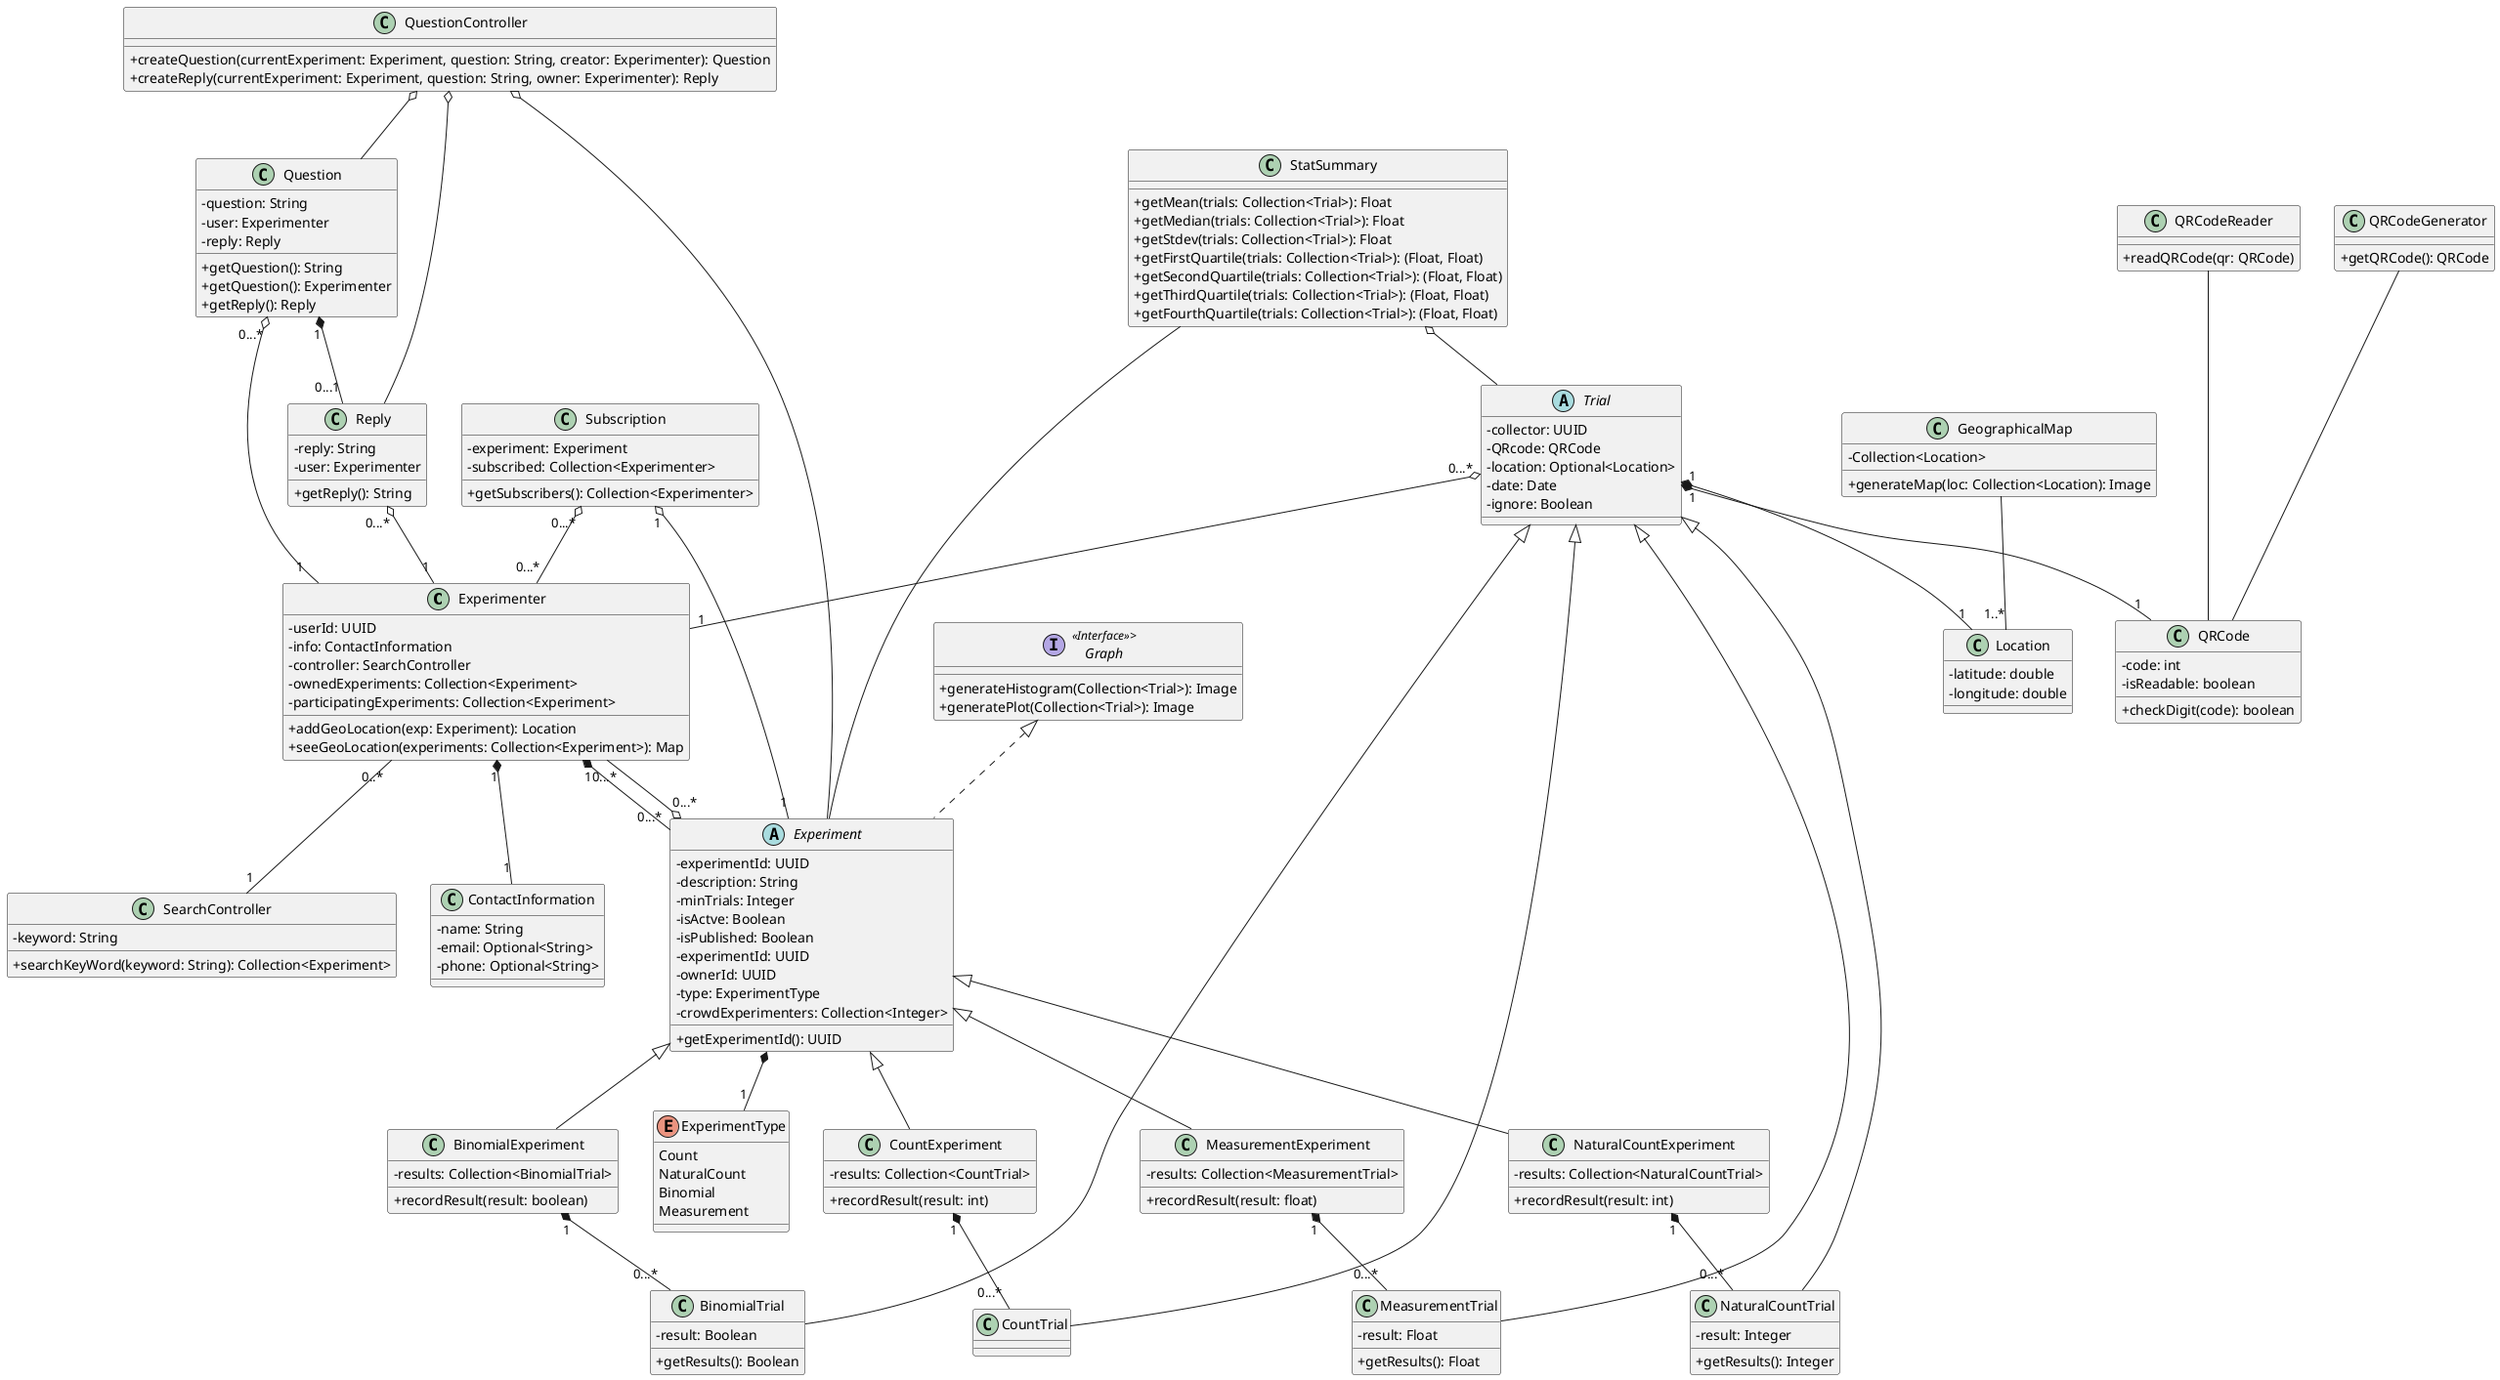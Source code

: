 @startuml UML
skinparam classAttributeIconSize 0

' generic class for an experimenter
' note that experiments will likely be stored by user id instead of by all experiment info
' We could do hasing, but it's probably easier for now (for the UML sake) to represent this as a collection of experiments
class Experimenter {
    -userId: UUID
    -info: ContactInformation
    -controller: SearchController
    -ownedExperiments: Collection<Experiment>
    -participatingExperiments: Collection<Experiment>
    +addGeoLocation(exp: Experiment): Location
    +seeGeoLocation(experiments: Collection<Experiment>): Map
}

' what information does a subscription hold? an experiment & list of users subscribed? currently assumes all subscribers are experimenters of some kind
class Subscription {
    -experiment: Experiment
    -subscribed: Collection<Experimenter>
    +getSubscribers(): Collection<Experimenter>
}

class Question {
    -question: String
    -user: Experimenter
    -reply: Reply
    +getQuestion(): String
    +getQuestion(): Experimenter
    +getReply(): Reply
}

' assume that anyone who can reply to a question is a type of experimenter
class Reply {
    -reply: String
    -user: Experimenter
    +getReply(): String
}

' in charge of questions & their replies
class QuestionController {
    +createQuestion(currentExperiment: Experiment, question: String, creator: Experimenter): Question
    +createReply(currentExperiment: Experiment, question: String, owner: Experimenter): Reply
}

' allows the experiment to enforce only one trial type
enum ExperimentType {
    Count
    NaturalCount
    Binomial
    Measurement
}

' right now will just look for owner based on their id
' idea: make this 'experimentInfo' and give every type of experiment an experimentInfo instead
' rational: for displaying info and searching we don't need the results, just the info
' both are implemented so whichever we don't use can just be deleted
abstract class Experiment implements Graph {
    -experimentId: UUID
    -description: String
    -minTrials: Integer
    -isActve: Boolean
    -isPublished: Boolean
    -experimentId: UUID
    ' this is the userId of the owner
    -ownerId: UUID
    -type: ExperimentType
    -crowdExperimenters: Collection<Integer>
    +getExperimentId(): UUID
}



class CountExperiment extends Experiment {
    -results: Collection<CountTrial>
    +recordResult(result: int)
}

class NaturalCountExperiment extends Experiment {
    -results: Collection<NaturalCountTrial>
    +recordResult(result: int)
}

class BinomialExperiment extends Experiment {
    -results: Collection<BinomialTrial>
    +recordResult(result: boolean)
}

class MeasurementExperiment extends Experiment {
    -results: Collection<MeasurementTrial>
    +recordResult(result: float)
}

class StatSummary {
    +getMean(trials: Collection<Trial>): Float
    +getMedian(trials: Collection<Trial>): Float
    +getStdev(trials: Collection<Trial>): Float
    +getFirstQuartile(trials: Collection<Trial>): (Float, Float)
    +getSecondQuartile(trials: Collection<Trial>): (Float, Float)
    +getThirdQuartile(trials: Collection<Trial>): (Float, Float)
    +getFourthQuartile(trials: Collection<Trial>): (Float, Float)

}

' each trial has a unique QRCode associated with it
abstract class Trial {
    ' just going to user experimenter ID here
    -collector: UUID
    -QRcode: QRCode
    -location: Optional<Location>
    -date: Date
    -ignore: Boolean
}

class CountTrial extends Trial {
    ' essentially just a trial but it's own class since other types of trial aren't a count trial
}

' no unsigned ints in java, not sure how to enforce natural numbers only
class NaturalCountTrial extends Trial {
    -result: Integer
    +getResults(): Integer
}

' will likely specify true = pass, false = fail
class BinomialTrial extends Trial {
    -result: Boolean
    +getResults(): Boolean
}

class MeasurementTrial extends Trial {
    -result: Float
    +getResults(): Float
}

class QRCodeGenerator {
    ' implementation details unclear at the moment
    +getQRCode(): QRCode
}

class QRCodeReader {
    ' implementation details unclear at the moment
    +readQRCode(qr: QRCode)
}

class QRCode {
    ' somehow represent this?
    -code: int
    -isReadable: boolean
    ' a lot of QR codes use a check digit to determine if they are valid or not
    +checkDigit(code): boolean
}

class Location {
  -latitude: double
  -longitude: double
}

class GeographicalMap{
 -Collection<Location>
 +generateMap(loc: Collection<Location): Image
}

GeographicalMap -- "1..*" Location


interface "Graph" as Graph <<Interface>>> {
    +generateHistogram(Collection<Trial>): Image
    +generatePlot(Collection<Trial>): Image
}

class ContactInformation {
    -name: String
    -email: Optional<String>
    -phone: Optional<String>
}

class SearchController {
    ' functionality here is searchbar functions required by Java so likely don't need to be specified in UML
    -keyword: String
    +searchKeyWord(keyword: String): Collection<Experiment>
}

Experimenter "1" *-- "1" ContactInformation
Experimenter "1" *-- "0...*" Experiment

Subscription "0...*" o-- "0...*" Experimenter
Subscription "1" o-- "1" Experiment

Question "0...*" o-- "1" Experimenter
' Note: does each question get one reply? or does it turn into a thread?
Question "1" *-- "0...1" Reply

Reply "0...*" o-- "1" Experimenter

' Question: do we draw both aggregations since they are different and both are true?
Experiment "0...*" o-- "0...*" Experimenter

CountExperiment "1" *-- "0...*" CountTrial


NaturalCountExperiment "1" *-- "0...*" NaturalCountTrial

BinomialExperiment "1" *-- "0...*" BinomialTrial

MeasurementExperiment "1" *-- "0...*" MeasurementTrial

Trial "0...*" o-- "1" Experimenter
Trial "1" *-- "1" QRCode
Trial "1" *-- "1" Location

QRCodeGenerator --- QRCode
QRCodeReader --- QRCode

Experiment *-- "1" ExperimentType


Experimenter "0..*" -- "1" SearchController

QuestionController  o-- Question
QuestionController o-- Reply

StatSummary -- Experiment

QuestionController o-- Experiment

StatSummary o-- Trial



@enduml
